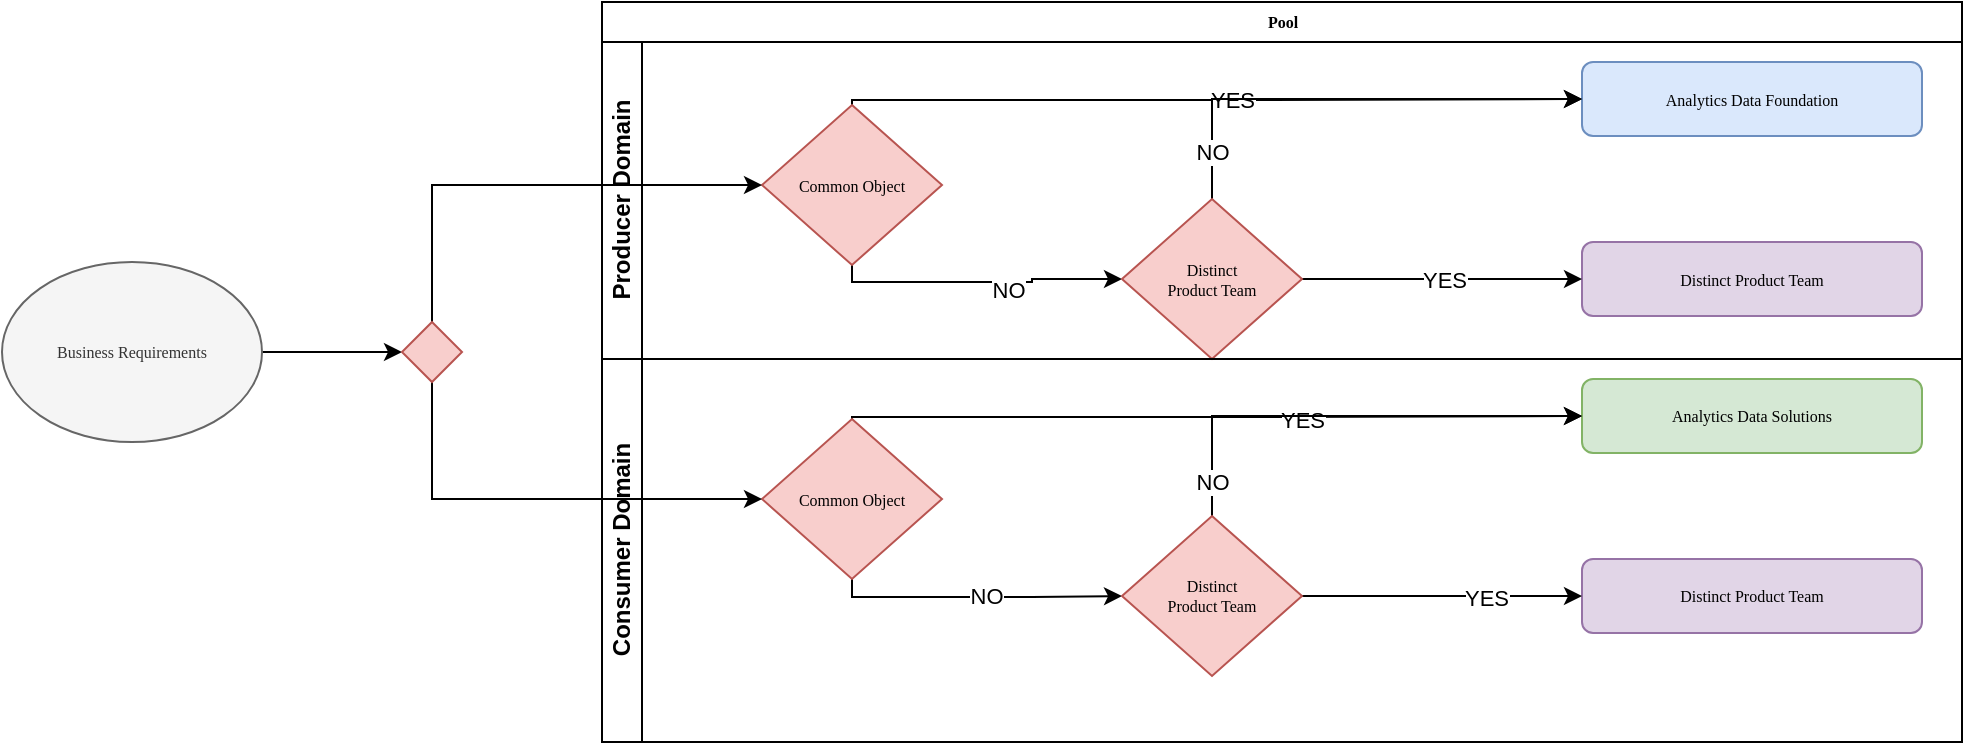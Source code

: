 <mxfile version="21.6.2" type="github">
  <diagram name="Page-1" id="c7488fd3-1785-93aa-aadb-54a6760d102a">
    <mxGraphModel dx="1901" dy="1079" grid="1" gridSize="10" guides="1" tooltips="1" connect="1" arrows="1" fold="1" page="1" pageScale="1" pageWidth="1100" pageHeight="850" background="none" math="0" shadow="0">
      <root>
        <mxCell id="0" />
        <mxCell id="1" parent="0" />
        <mxCell id="2b4e8129b02d487f-1" value="Pool" style="swimlane;html=1;childLayout=stackLayout;horizontal=1;startSize=20;horizontalStack=0;rounded=0;shadow=0;labelBackgroundColor=none;strokeWidth=1;fontFamily=Verdana;fontSize=8;align=center;" parent="1" vertex="1">
          <mxGeometry x="340" y="70" width="680" height="370" as="geometry" />
        </mxCell>
        <mxCell id="2b4e8129b02d487f-2" value="Producer Domain" style="swimlane;html=1;startSize=20;horizontal=0;" parent="2b4e8129b02d487f-1" vertex="1">
          <mxGeometry y="20" width="680" height="158.5" as="geometry" />
        </mxCell>
        <mxCell id="2b4e8129b02d487f-6" value="Analytics Data Foundation" style="rounded=1;whiteSpace=wrap;html=1;shadow=0;labelBackgroundColor=none;strokeWidth=1;fontFamily=Verdana;fontSize=8;align=center;fillColor=#dae8fc;strokeColor=#6c8ebf;" parent="2b4e8129b02d487f-2" vertex="1">
          <mxGeometry x="490" y="10" width="170" height="37" as="geometry" />
        </mxCell>
        <mxCell id="4Af8fCJvCM1kXZFT_8PY-9" style="edgeStyle=orthogonalEdgeStyle;rounded=0;orthogonalLoop=1;jettySize=auto;html=1;exitX=0.5;exitY=0;exitDx=0;exitDy=0;exitPerimeter=0;entryX=0;entryY=0.5;entryDx=0;entryDy=0;" edge="1" parent="2b4e8129b02d487f-2" source="4Af8fCJvCM1kXZFT_8PY-4" target="2b4e8129b02d487f-6">
          <mxGeometry relative="1" as="geometry">
            <Array as="points">
              <mxPoint x="125" y="29" />
              <mxPoint x="330" y="29" />
            </Array>
          </mxGeometry>
        </mxCell>
        <mxCell id="4Af8fCJvCM1kXZFT_8PY-10" value="YES" style="edgeLabel;html=1;align=center;verticalAlign=middle;resizable=0;points=[];" vertex="1" connectable="0" parent="4Af8fCJvCM1kXZFT_8PY-9">
          <mxGeometry x="0.044" relative="1" as="geometry">
            <mxPoint as="offset" />
          </mxGeometry>
        </mxCell>
        <mxCell id="4Af8fCJvCM1kXZFT_8PY-22" style="edgeStyle=orthogonalEdgeStyle;rounded=0;orthogonalLoop=1;jettySize=auto;html=1;exitX=0.5;exitY=1;exitDx=0;exitDy=0;exitPerimeter=0;entryX=0;entryY=0.5;entryDx=0;entryDy=0;entryPerimeter=0;" edge="1" parent="2b4e8129b02d487f-2" source="4Af8fCJvCM1kXZFT_8PY-4" target="4Af8fCJvCM1kXZFT_8PY-21">
          <mxGeometry relative="1" as="geometry">
            <Array as="points">
              <mxPoint x="125" y="120" />
              <mxPoint x="215" y="120" />
              <mxPoint x="215" y="119" />
            </Array>
          </mxGeometry>
        </mxCell>
        <mxCell id="4Af8fCJvCM1kXZFT_8PY-23" value="NO" style="edgeLabel;html=1;align=center;verticalAlign=middle;resizable=0;points=[];" vertex="1" connectable="0" parent="4Af8fCJvCM1kXZFT_8PY-22">
          <mxGeometry x="0.185" y="-4" relative="1" as="geometry">
            <mxPoint as="offset" />
          </mxGeometry>
        </mxCell>
        <mxCell id="4Af8fCJvCM1kXZFT_8PY-4" value="Common Object" style="strokeWidth=1;html=1;shape=mxgraph.flowchart.decision;whiteSpace=wrap;rounded=1;shadow=0;labelBackgroundColor=none;fontFamily=Verdana;fontSize=8;align=center;fillColor=#f8cecc;strokeColor=#b85450;" vertex="1" parent="2b4e8129b02d487f-2">
          <mxGeometry x="80" y="31.5" width="90" height="80" as="geometry" />
        </mxCell>
        <mxCell id="4Af8fCJvCM1kXZFT_8PY-7" value="Distinct Product Team" style="rounded=1;whiteSpace=wrap;html=1;shadow=0;labelBackgroundColor=none;strokeWidth=1;fontFamily=Verdana;fontSize=8;align=center;fillColor=#e1d5e7;strokeColor=#9673a6;" vertex="1" parent="2b4e8129b02d487f-2">
          <mxGeometry x="490" y="100" width="170" height="37" as="geometry" />
        </mxCell>
        <mxCell id="4Af8fCJvCM1kXZFT_8PY-25" style="edgeStyle=orthogonalEdgeStyle;rounded=0;orthogonalLoop=1;jettySize=auto;html=1;exitX=1;exitY=0.5;exitDx=0;exitDy=0;exitPerimeter=0;entryX=0;entryY=0.5;entryDx=0;entryDy=0;" edge="1" parent="2b4e8129b02d487f-2" source="4Af8fCJvCM1kXZFT_8PY-21" target="4Af8fCJvCM1kXZFT_8PY-7">
          <mxGeometry relative="1" as="geometry" />
        </mxCell>
        <mxCell id="4Af8fCJvCM1kXZFT_8PY-26" value="YES" style="edgeLabel;html=1;align=center;verticalAlign=middle;resizable=0;points=[];" vertex="1" connectable="0" parent="4Af8fCJvCM1kXZFT_8PY-25">
          <mxGeometry x="0.006" y="1" relative="1" as="geometry">
            <mxPoint y="1" as="offset" />
          </mxGeometry>
        </mxCell>
        <mxCell id="4Af8fCJvCM1kXZFT_8PY-27" style="edgeStyle=orthogonalEdgeStyle;rounded=0;orthogonalLoop=1;jettySize=auto;html=1;exitX=0.5;exitY=0;exitDx=0;exitDy=0;exitPerimeter=0;entryX=0;entryY=0.5;entryDx=0;entryDy=0;" edge="1" parent="2b4e8129b02d487f-2" source="4Af8fCJvCM1kXZFT_8PY-21" target="2b4e8129b02d487f-6">
          <mxGeometry relative="1" as="geometry" />
        </mxCell>
        <mxCell id="4Af8fCJvCM1kXZFT_8PY-28" value="NO" style="edgeLabel;html=1;align=center;verticalAlign=middle;resizable=0;points=[];" vertex="1" connectable="0" parent="4Af8fCJvCM1kXZFT_8PY-27">
          <mxGeometry x="-0.8" relative="1" as="geometry">
            <mxPoint as="offset" />
          </mxGeometry>
        </mxCell>
        <mxCell id="4Af8fCJvCM1kXZFT_8PY-21" value="Distinct &lt;br&gt;Product Team" style="strokeWidth=1;html=1;shape=mxgraph.flowchart.decision;whiteSpace=wrap;rounded=1;shadow=0;labelBackgroundColor=none;fontFamily=Verdana;fontSize=8;align=center;fillColor=#f8cecc;strokeColor=#b85450;" vertex="1" parent="2b4e8129b02d487f-2">
          <mxGeometry x="260" y="78.5" width="90" height="80" as="geometry" />
        </mxCell>
        <mxCell id="2b4e8129b02d487f-3" value="Consumer Domain" style="swimlane;html=1;startSize=20;horizontal=0;" parent="2b4e8129b02d487f-1" vertex="1">
          <mxGeometry y="178.5" width="680" height="191.5" as="geometry" />
        </mxCell>
        <mxCell id="4Af8fCJvCM1kXZFT_8PY-5" value="Analytics Data Solutions" style="rounded=1;whiteSpace=wrap;html=1;shadow=0;labelBackgroundColor=none;strokeWidth=1;fontFamily=Verdana;fontSize=8;align=center;fillColor=#d5e8d4;strokeColor=#82b366;" vertex="1" parent="2b4e8129b02d487f-3">
          <mxGeometry x="490" y="10" width="170" height="37" as="geometry" />
        </mxCell>
        <mxCell id="4Af8fCJvCM1kXZFT_8PY-11" style="edgeStyle=orthogonalEdgeStyle;rounded=0;orthogonalLoop=1;jettySize=auto;html=1;exitX=0.5;exitY=0;exitDx=0;exitDy=0;exitPerimeter=0;entryX=0;entryY=0.5;entryDx=0;entryDy=0;" edge="1" parent="2b4e8129b02d487f-3" source="4Af8fCJvCM1kXZFT_8PY-6" target="4Af8fCJvCM1kXZFT_8PY-5">
          <mxGeometry relative="1" as="geometry">
            <Array as="points">
              <mxPoint x="125" y="29" />
              <mxPoint x="330" y="29" />
            </Array>
          </mxGeometry>
        </mxCell>
        <mxCell id="4Af8fCJvCM1kXZFT_8PY-12" value="YES" style="edgeLabel;html=1;align=center;verticalAlign=middle;resizable=0;points=[];" vertex="1" connectable="0" parent="4Af8fCJvCM1kXZFT_8PY-11">
          <mxGeometry x="0.232" y="-1" relative="1" as="geometry">
            <mxPoint as="offset" />
          </mxGeometry>
        </mxCell>
        <mxCell id="4Af8fCJvCM1kXZFT_8PY-19" style="edgeStyle=orthogonalEdgeStyle;rounded=0;orthogonalLoop=1;jettySize=auto;html=1;exitX=0.5;exitY=1;exitDx=0;exitDy=0;exitPerimeter=0;entryX=0;entryY=0.5;entryDx=0;entryDy=0;entryPerimeter=0;" edge="1" parent="2b4e8129b02d487f-3" source="4Af8fCJvCM1kXZFT_8PY-6" target="4Af8fCJvCM1kXZFT_8PY-13">
          <mxGeometry relative="1" as="geometry">
            <Array as="points">
              <mxPoint x="125" y="119" />
              <mxPoint x="215" y="119" />
            </Array>
          </mxGeometry>
        </mxCell>
        <mxCell id="4Af8fCJvCM1kXZFT_8PY-20" value="NO" style="edgeLabel;html=1;align=center;verticalAlign=middle;resizable=0;points=[];" vertex="1" connectable="0" parent="4Af8fCJvCM1kXZFT_8PY-19">
          <mxGeometry x="0.057" y="1" relative="1" as="geometry">
            <mxPoint as="offset" />
          </mxGeometry>
        </mxCell>
        <mxCell id="4Af8fCJvCM1kXZFT_8PY-6" value="Common Object" style="strokeWidth=1;html=1;shape=mxgraph.flowchart.decision;whiteSpace=wrap;rounded=1;shadow=0;labelBackgroundColor=none;fontFamily=Verdana;fontSize=8;align=center;fillColor=#f8cecc;strokeColor=#b85450;" vertex="1" parent="2b4e8129b02d487f-3">
          <mxGeometry x="80" y="30" width="90" height="80" as="geometry" />
        </mxCell>
        <mxCell id="4Af8fCJvCM1kXZFT_8PY-8" value="Distinct Product Team" style="rounded=1;whiteSpace=wrap;html=1;shadow=0;labelBackgroundColor=none;strokeWidth=1;fontFamily=Verdana;fontSize=8;align=center;fillColor=#e1d5e7;strokeColor=#9673a6;" vertex="1" parent="2b4e8129b02d487f-3">
          <mxGeometry x="490" y="100" width="170" height="37" as="geometry" />
        </mxCell>
        <mxCell id="4Af8fCJvCM1kXZFT_8PY-15" style="edgeStyle=orthogonalEdgeStyle;rounded=0;orthogonalLoop=1;jettySize=auto;html=1;exitX=0.5;exitY=0;exitDx=0;exitDy=0;exitPerimeter=0;entryX=0;entryY=0.5;entryDx=0;entryDy=0;" edge="1" parent="2b4e8129b02d487f-3" source="4Af8fCJvCM1kXZFT_8PY-13" target="4Af8fCJvCM1kXZFT_8PY-5">
          <mxGeometry relative="1" as="geometry" />
        </mxCell>
        <mxCell id="4Af8fCJvCM1kXZFT_8PY-16" value="NO" style="edgeLabel;html=1;align=center;verticalAlign=middle;resizable=0;points=[];" vertex="1" connectable="0" parent="4Af8fCJvCM1kXZFT_8PY-15">
          <mxGeometry x="-0.853" relative="1" as="geometry">
            <mxPoint as="offset" />
          </mxGeometry>
        </mxCell>
        <mxCell id="4Af8fCJvCM1kXZFT_8PY-17" style="edgeStyle=orthogonalEdgeStyle;rounded=0;orthogonalLoop=1;jettySize=auto;html=1;exitX=1;exitY=0.5;exitDx=0;exitDy=0;exitPerimeter=0;entryX=0;entryY=0.5;entryDx=0;entryDy=0;" edge="1" parent="2b4e8129b02d487f-3" source="4Af8fCJvCM1kXZFT_8PY-13" target="4Af8fCJvCM1kXZFT_8PY-8">
          <mxGeometry relative="1" as="geometry" />
        </mxCell>
        <mxCell id="4Af8fCJvCM1kXZFT_8PY-18" value="YES" style="edgeLabel;html=1;align=center;verticalAlign=middle;resizable=0;points=[];" vertex="1" connectable="0" parent="4Af8fCJvCM1kXZFT_8PY-17">
          <mxGeometry x="0.306" relative="1" as="geometry">
            <mxPoint y="1" as="offset" />
          </mxGeometry>
        </mxCell>
        <mxCell id="4Af8fCJvCM1kXZFT_8PY-13" value="Distinct &lt;br&gt;Product Team" style="strokeWidth=1;html=1;shape=mxgraph.flowchart.decision;whiteSpace=wrap;rounded=1;shadow=0;labelBackgroundColor=none;fontFamily=Verdana;fontSize=8;align=center;fillColor=#f8cecc;strokeColor=#b85450;" vertex="1" parent="2b4e8129b02d487f-3">
          <mxGeometry x="260" y="78.5" width="90" height="80" as="geometry" />
        </mxCell>
        <mxCell id="4Af8fCJvCM1kXZFT_8PY-3" style="edgeStyle=orthogonalEdgeStyle;rounded=0;orthogonalLoop=1;jettySize=auto;html=1;exitX=1;exitY=0.5;exitDx=0;exitDy=0;" edge="1" parent="1" source="2b4e8129b02d487f-5" target="4Af8fCJvCM1kXZFT_8PY-2">
          <mxGeometry relative="1" as="geometry" />
        </mxCell>
        <mxCell id="2b4e8129b02d487f-5" value="Business Requirements" style="ellipse;whiteSpace=wrap;html=1;rounded=0;shadow=0;labelBackgroundColor=none;strokeWidth=1;fontFamily=Verdana;fontSize=8;align=center;fillColor=#f5f5f5;fontColor=#333333;strokeColor=#666666;" parent="1" vertex="1">
          <mxGeometry x="40" y="200" width="130" height="90" as="geometry" />
        </mxCell>
        <mxCell id="4Af8fCJvCM1kXZFT_8PY-30" style="edgeStyle=orthogonalEdgeStyle;rounded=0;orthogonalLoop=1;jettySize=auto;html=1;exitX=0.5;exitY=0;exitDx=0;exitDy=0;exitPerimeter=0;entryX=0;entryY=0.5;entryDx=0;entryDy=0;entryPerimeter=0;" edge="1" parent="1" source="4Af8fCJvCM1kXZFT_8PY-2" target="4Af8fCJvCM1kXZFT_8PY-4">
          <mxGeometry relative="1" as="geometry" />
        </mxCell>
        <mxCell id="4Af8fCJvCM1kXZFT_8PY-31" style="edgeStyle=orthogonalEdgeStyle;rounded=0;orthogonalLoop=1;jettySize=auto;html=1;exitX=0.5;exitY=1;exitDx=0;exitDy=0;exitPerimeter=0;entryX=0;entryY=0.5;entryDx=0;entryDy=0;entryPerimeter=0;" edge="1" parent="1" source="4Af8fCJvCM1kXZFT_8PY-2" target="4Af8fCJvCM1kXZFT_8PY-6">
          <mxGeometry relative="1" as="geometry" />
        </mxCell>
        <mxCell id="4Af8fCJvCM1kXZFT_8PY-2" value="" style="strokeWidth=1;html=1;shape=mxgraph.flowchart.decision;whiteSpace=wrap;rounded=1;shadow=0;labelBackgroundColor=none;fontFamily=Verdana;fontSize=8;align=center;fillColor=#f8cecc;strokeColor=#b85450;" vertex="1" parent="1">
          <mxGeometry x="240" y="230.0" width="30" height="30" as="geometry" />
        </mxCell>
      </root>
    </mxGraphModel>
  </diagram>
</mxfile>
